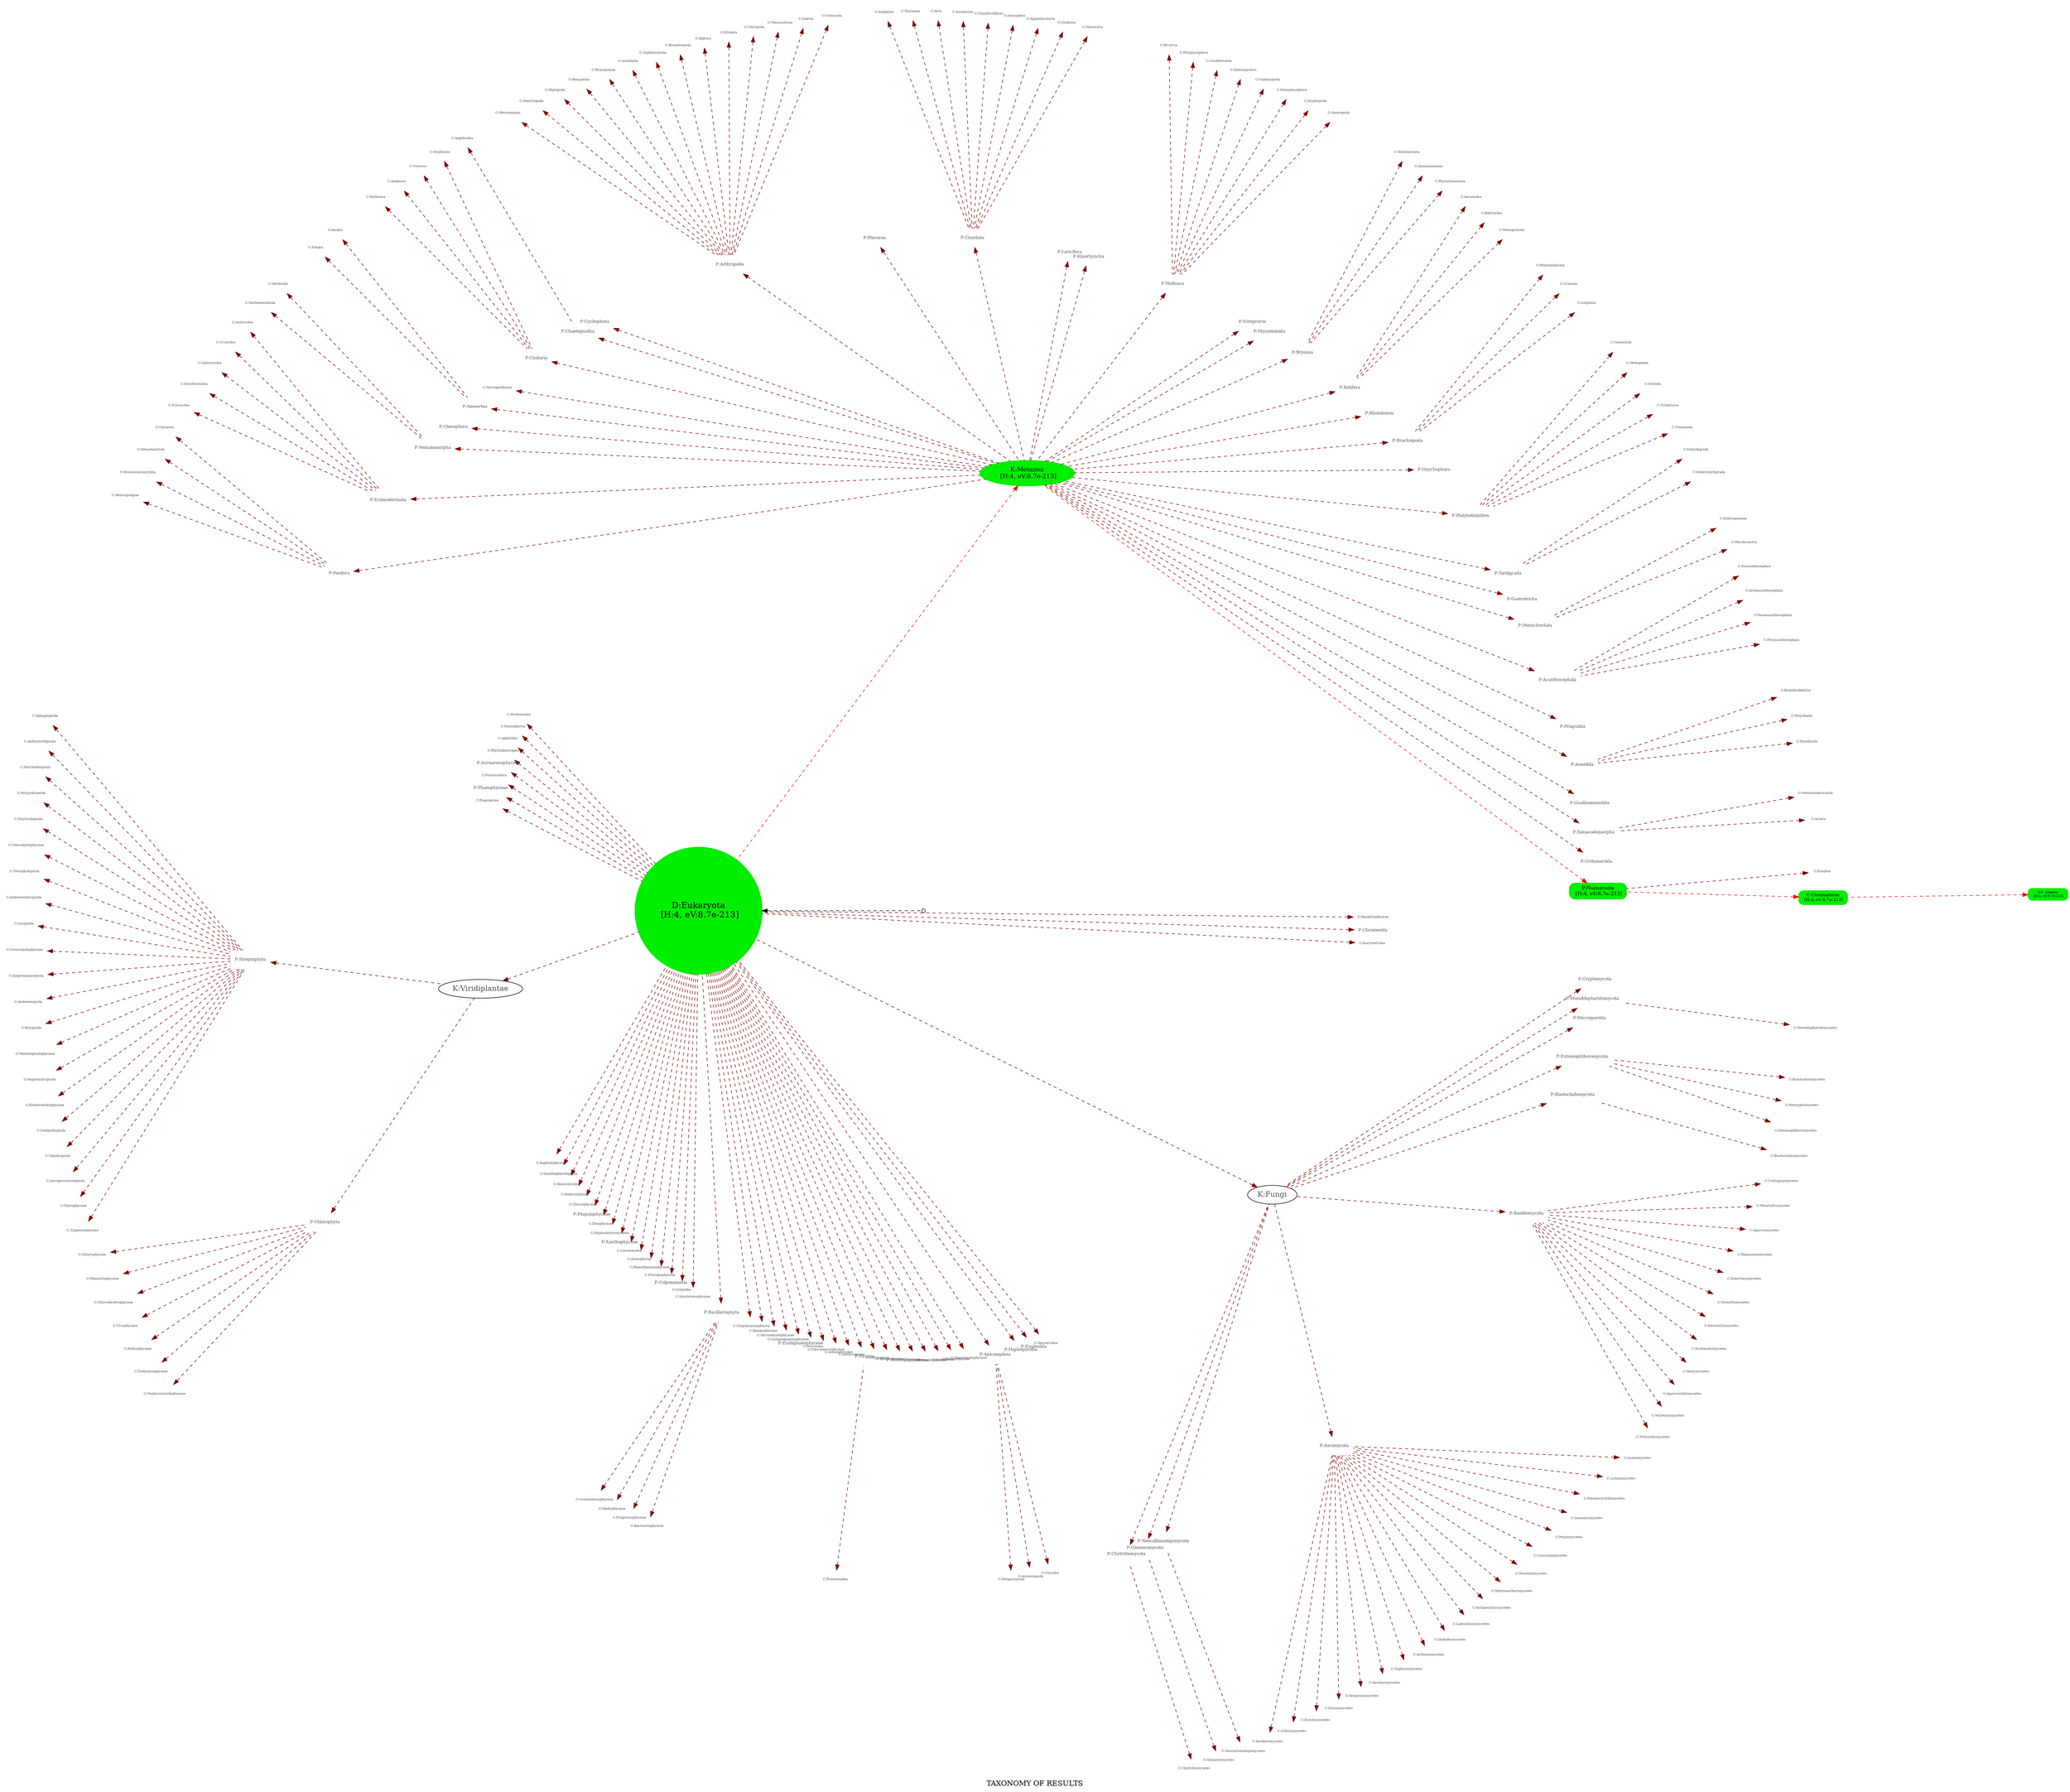 digraph TaxG
    {
    root="N/D";
    layout=twopi;
    edge [style=dashed dir=back];
    node [shape=plaintext];
    ranksep=6;
    label = "TAXONOMY OF RESULTS";
    center = 1;
# --- NODES FOLLOW --- 
    "N/D"[shape=circle,label="",width=0.1,height=0.1]
    "D:Eukaryota"[shape=box width=0.01 height=0.01 style="rounded,filled,bold" color="#00ee00"  fillcolor="#00ee00" tooltip="HITS: 4 , best eV:8.7e-213, avg eV:1.7e-02, worst eV:6.7e-02" shape=circle fontsize=16  label="D:Eukaryota\n [H:4, eV:8.7e-213]"]
    "P:Nematoda"[shape=box width=0.01 height=0.01 style="rounded,filled,bold" color="#00ee00"  fillcolor="#00ee00" tooltip="HITS: 4 , best eV:8.7e-213, avg eV:1.7e-02, worst eV:6.7e-02" fontsize=10  label="P:Nematoda\n [H:4, eV:8.7e-213]"]
    "K:Metazoa"[shape=box width=0.01 height=0.01 style="rounded,filled,bold" color="#00ee00"  fillcolor="#00ee00" tooltip="HITS: 4 , best eV:8.7e-213, avg eV:1.7e-02, worst eV:6.7e-02" shape=ellipse fontsize=12  label="K:Metazoa\n [H:4, eV:8.7e-213]"]
    "S:C. elegans"[shape=box width=0.01 height=0.01 style="rounded,filled,bold" color="#00ee00"  fillcolor="#00ee00" tooltip="HITS: 4 , best eV:8.7e-213, avg eV:1.7e-02, worst eV:6.7e-02" fontsize=6  label="S:C. elegans\n [H:4, eV:8.7e-213]"]
    "C:Chromadorea"[shape=box width=0.01 height=0.01 style="rounded,filled,bold" color="#00ee00"  fillcolor="#00ee00" tooltip="HITS: 4 , best eV:8.7e-213, avg eV:1.7e-02, worst eV:6.7e-02" fontsize=8  label="C:Chromadorea\n [H:4, eV:8.7e-213]"]
# ---> TAXONOMY NODES FOLLOW <--- 
    "P:Orthonectida"[ fontcolor="#505050" fontsize=8 ]
    "C:Chlorophyceae"[ fontcolor="#505050" fontsize=6 ]
    "C:Prostomatea"[ fontcolor="#505050" fontsize=6 ]
    "P:Xenacoelomorpha"[ fontcolor="#505050" fontsize=8 ]
    "C:Ostracoda"[ fontcolor="#505050" fontsize=6 ]
    "C:Entomophthoromycetes"[ fontcolor="#505050" fontsize=6 ]
    "C:Nassophorea"[ fontcolor="#505050" fontsize=6 ]
    "P:Gnathostomulida"[ fontcolor="#505050" fontsize=8 ]
    "C:Tritirachiomycetes"[ fontcolor="#505050" fontsize=6 ]
    "P:Chytridiomycota"[ fontcolor="#505050" fontsize=8 ]
    "C:Aphelidea"[ fontcolor="#505050" fontsize=6 ]
    "C:Sphagnopsida"[ fontcolor="#505050" fontsize=6 ]
    "C:Phylactolaemata"[ fontcolor="#505050" fontsize=6 ]
    "C:Anopla"[ fontcolor="#505050" fontsize=6 ]
    "C:Lingulata"[ fontcolor="#505050" fontsize=6 ]
    "C:Phyllopharyngea"[ fontcolor="#505050" fontsize=6 ]
    "C:Gordioida"[ fontcolor="#505050" fontsize=6 ]
    "P:Aurearenophyceae"[ fontcolor="#505050" fontsize=8 ]
    "P:Annelida"[ fontcolor="#505050" fontsize=8 ]
    "P:Priapulida"[ fontcolor="#505050" fontsize=8 ]
    "C:Foraminifera"[ fontcolor="#505050" fontsize=6 ]
    "P:Acanthocephala"[ fontcolor="#505050" fontsize=8 ]
    "P:Phaeophyceae"[ fontcolor="#505050" fontsize=8 ]
    "C:Gastropoda"[ fontcolor="#505050" fontsize=6 ]
    "P:Hemichordata"[ fontcolor="#505050" fontsize=8 ]
    "C:Mamiellophyceae"[ fontcolor="#505050" fontsize=6 ]
    "C:Pterobranchia"[ fontcolor="#505050" fontsize=6 ]
    "C:Calcarea"[ fontcolor="#505050" fontsize=6 ]
    "C:Hexactinellida"[ fontcolor="#505050" fontsize=6 ]
    "C:Insecta"[ fontcolor="#505050" fontsize=6 ]
    "C:Anthocerotopsida"[ fontcolor="#505050" fontsize=6 ]
    "C:Scaphopoda"[ fontcolor="#505050" fontsize=6 ]
    "C:Plagiopylea"[ fontcolor="#505050" fontsize=6 ]
    "C:Mammalia"[ fontcolor="#505050" fontsize=6 ]
    "C:Coscinodiscophyceae"[ fontcolor="#505050" fontsize=6 ]
    "C:Sordariomycetes"[ fontcolor="#505050" fontsize=6 ]
    "C:Chlorodendrophyceae"[ fontcolor="#505050" fontsize=6 ]
    "C:Homoscleromorpha"[ fontcolor="#505050" fontsize=6 ]
    "C:Wallemiomycetes"[ fontcolor="#505050" fontsize=6 ]
    "C:Orbiliomycetes"[ fontcolor="#505050" fontsize=6 ]
    "C:Malacostraca"[ fontcolor="#505050" fontsize=6 ]
    "C:Asteroidea"[ fontcolor="#505050" fontsize=6 ]
    "C:Crinoidea"[ fontcolor="#505050" fontsize=6 ]
    "P:Gastrotricha"[ fontcolor="#505050" fontsize=8 ]
    "K:Viridiplantae"[ fontcolor="#505050" shape=ellipse fontsize=14 ]
    "C:Ulvophyceae"[ fontcolor="#505050" fontsize=6 ]
    "P:Tardigrada"[ fontcolor="#505050" fontsize=8 ]
    "C:Marchantiopsida"[ fontcolor="#505050" fontsize=6 ]
    "C:Neocallimastigomycetes"[ fontcolor="#505050" fontsize=6 ]
    "P:Platyhelminthes"[ fontcolor="#505050" fontsize=8 ]
    "C:Polypodiopsida"[ fontcolor="#505050" fontsize=6 ]
    "C:Neozygitomycetes"[ fontcolor="#505050" fontsize=6 ]
    "C:Eurotiomycetes"[ fontcolor="#505050" fontsize=6 ]
    "C:Xylonomycetes"[ fontcolor="#505050" fontsize=6 ]
    "C:Chilopoda"[ fontcolor="#505050" fontsize=6 ]
    "C:Ellipura"[ fontcolor="#505050" fontsize=6 ]
    "P:Onychophora"[ fontcolor="#505050" fontsize=8 ]
    "C:Polytrichopsida"[ fontcolor="#505050" fontsize=6 ]
    "C:Gregarinasina"[ fontcolor="#505050" fontsize=6 ]
    "C:Raphidophyceae"[ fontcolor="#505050" fontsize=6 ]
    "C:Mediophyceae"[ fontcolor="#505050" fontsize=6 ]
    "C:Geoglossomycetes"[ fontcolor="#505050" fontsize=6 ]
    "C:Katablepharidophyta"[ fontcolor="#505050" fontsize=6 ]
    "C:Heterotrichea"[ fontcolor="#505050" fontsize=6 ]
    "C:Agaricostilbomycetes"[ fontcolor="#505050" fontsize=6 ]
    "C:Gymnolaemata"[ fontcolor="#505050" fontsize=6 ]
    "C:Craniata"[ fontcolor="#505050" fontsize=6 ]
    "P:Brachiopoda"[ fontcolor="#505050" fontsize=8 ]
    "C:Monoblepharidomycetes"[ fontcolor="#505050" fontsize=6 ]
    "P:Glomeromycota"[ fontcolor="#505050" fontsize=8 ]
    "C:Basidiobolomycetes"[ fontcolor="#505050" fontsize=6 ]
    "C:Ophiuroidea"[ fontcolor="#505050" fontsize=6 ]
    "P:Neocallimastigomycota"[ fontcolor="#505050" fontsize=8 ]
    "C:Heterolobosea"[ fontcolor="#505050" fontsize=6 ]
    "C:Saccharomycetes"[ fontcolor="#505050" fontsize=6 ]
    "P:Rhombozoa"[ fontcolor="#505050" fontsize=8 ]
    "C:Taphrinomycetes"[ fontcolor="#505050" fontsize=6 ]
    "C:Chrysophyceae"[ fontcolor="#505050" fontsize=6 ]
    "C:Chytridiomycetes"[ fontcolor="#505050" fontsize=6 ]
    "P:Rotifera"[ fontcolor="#505050" fontsize=8 ]
    "P:Bryozoa"[ fontcolor="#505050" fontsize=8 ]
    "C:Arthoniomycetes"[ fontcolor="#505050" fontsize=6 ]
    "C:Diplura"[ fontcolor="#505050" fontsize=6 ]
    "C:Dothideomycetes"[ fontcolor="#505050" fontsize=6 ]
    "C:Laboulbeniomycetes"[ fontcolor="#505050" fontsize=6 ]
    "P:Pinguiophyceae"[ fontcolor="#505050" fontsize=8 ]
    "C:Polyacanthocephala"[ fontcolor="#505050" fontsize=6 ]
    "C:Dinophyceae"[ fontcolor="#505050" fontsize=6 ]
    "C:Hyphochytriomycetes"[ fontcolor="#505050" fontsize=6 ]
    "C:Holothuroidea"[ fontcolor="#505050" fontsize=6 ]
    "C:Aconoidasida"[ fontcolor="#505050" fontsize=6 ]
    "P:Myzostomida"[ fontcolor="#505050" fontsize=8 ]
    "P:Xanthophyceae"[ fontcolor="#505050" fontsize=8 ]
    "C:Litostomatea"[ fontcolor="#505050" fontsize=6 ]
    "C:Acoela"[ fontcolor="#505050" fontsize=6 ]
    "C:Dacrymycetes"[ fontcolor="#505050" fontsize=6 ]
    "P:Ascomycota"[ fontcolor="#505050" fontsize=8 ]
    "P:Entoprocta"[ fontcolor="#505050" fontsize=8 ]
    "C:Pedinophyceae"[ fontcolor="#505050" fontsize=6 ]
    "C:Armophorea"[ fontcolor="#505050" fontsize=6 ]
    "C:Palaeacanthocephala"[ fontcolor="#505050" fontsize=6 ]
    "C:Phaeothamniophyceae"[ fontcolor="#505050" fontsize=6 ]
    "C:Scyphozoa"[ fontcolor="#505050" fontsize=6 ]
    "P:Mollusca"[ fontcolor="#505050" fontsize=8 ]
    "C:Monoplacophora"[ fontcolor="#505050" fontsize=6 ]
    "C:Exobasidiomycetes"[ fontcolor="#505050" fontsize=6 ]
    "C:Florideophyceae"[ fontcolor="#505050" fontsize=6 ]
    "C:Branchiopoda"[ fontcolor="#505050" fontsize=6 ]
    "C:Rhynchonellata"[ fontcolor="#505050" fontsize=6 ]
    "P:Basidiomycota"[ fontcolor="#505050" fontsize=8 ]
    "C:Atractiellomycetes"[ fontcolor="#505050" fontsize=6 ]
    "C:Trematoda"[ fontcolor="#505050" fontsize=6 ]
    "P:Blastocladiomycota"[ fontcolor="#505050" fontsize=8 ]
    "P:Colponemidia"[ fontcolor="#505050" fontsize=8 ]
    "C:Archaeorhizomycetes"[ fontcolor="#505050" fontsize=6 ]
    "C:Cephalocarida"[ fontcolor="#505050" fontsize=6 ]
    "P:Kinorhyncha"[ fontcolor="#505050" fontsize=8 ]
    "P:Streptophyta"[ fontcolor="#505050" fontsize=8 ]
    "C:Colpodea"[ fontcolor="#505050" fontsize=6 ]
    "C:Cladistia"[ fontcolor="#505050" fontsize=6 ]
    "C:Synchromophyceae"[ fontcolor="#505050" fontsize=6 ]
    "P:Bacillariophyta"[ fontcolor="#505050" fontsize=8 ]
    "C:Chlorokybophyceae"[ fontcolor="#505050" fontsize=6 ]
    "C:Oligohymenophorea"[ fontcolor="#505050" fontsize=6 ]
    "C:Tetraphidopsida"[ fontcolor="#505050" fontsize=6 ]
    "P:Loricifera"[ fontcolor="#505050" fontsize=8 ]
    "C:Cubozoa"[ fontcolor="#505050" fontsize=6 ]
    "C:Glomeromycetes"[ fontcolor="#505050" fontsize=6 ]
    "C:Enoplea"[ fontcolor="#505050" fontsize=6 ]
    "C:Cephalopoda"[ fontcolor="#505050" fontsize=6 ]
    "C:Bangiophyceae"[ fontcolor="#505050" fontsize=6 ]
    "P:Chordata"[ fontcolor="#505050" fontsize=8 ]
    "C:Stylonematophyceae"[ fontcolor="#505050" fontsize=6 ]
    "C:Tremellomycetes"[ fontcolor="#505050" fontsize=6 ]
    "C:Coccidia"[ fontcolor="#505050" fontsize=6 ]
    "P:Placozoa"[ fontcolor="#505050" fontsize=8 ]
    "C:Andreaeobryopsida"[ fontcolor="#505050" fontsize=6 ]
    "P:Entomophthoromycota"[ fontcolor="#505050" fontsize=8 ]
    "C:Schizosaccharomycetes"[ fontcolor="#505050" fontsize=6 ]
    "C:Compsopogonophyceae"[ fontcolor="#505050" fontsize=6 ]
    "P:Eustigmatophyceae"[ fontcolor="#505050" fontsize=8 ]
    "C:Trebouxiophyceae"[ fontcolor="#505050" fontsize=6 ]
    "C:Liliopsida"[ fontcolor="#505050" fontsize=6 ]
    "C:Coleochaetophyceae"[ fontcolor="#505050" fontsize=6 ]
    "P:Microsporidia"[ fontcolor="#505050" fontsize=8 ]
    "C:Placididea"[ fontcolor="#505050" fontsize=6 ]
    "C:Heterotardigrada"[ fontcolor="#505050" fontsize=6 ]
    "C:Jungermanniopsida"[ fontcolor="#505050" fontsize=6 ]
    "C:Turbellaria"[ fontcolor="#505050" fontsize=6 ]
    "C:Chrysomerophyceae"[ fontcolor="#505050" fontsize=6 ]
    "C:Andreaeopsida"[ fontcolor="#505050" fontsize=6 ]
    "C:Eutardigrada"[ fontcolor="#505050" fontsize=6 ]
    "C:Entorrhizomycetes"[ fontcolor="#505050" fontsize=6 ]
    "C:Arachnida"[ fontcolor="#505050" fontsize=6 ]
    "C:Fragilariophyceae"[ fontcolor="#505050" fontsize=6 ]
    "C:Bryopsida"[ fontcolor="#505050" fontsize=6 ]
    "C:Malasseziomycetes"[ fontcolor="#505050" fontsize=6 ]
    "C:Actinophryidae"[ fontcolor="#505050" fontsize=6 ]
    "C:Ichthyosporea"[ fontcolor="#505050" fontsize=6 ]
    "C:Appendicularia"[ fontcolor="#505050" fontsize=6 ]
    "C:Neolectomycetes"[ fontcolor="#505050" fontsize=6 ]
    "P:Chlorophyta"[ fontcolor="#505050" fontsize=8 ]
    "P:Arthropoda"[ fontcolor="#505050" fontsize=8 ]
    "C:Coniocybomycetes"[ fontcolor="#505050" fontsize=6 ]
    "P:Picozoa"[ fontcolor="#505050" fontsize=8 ]
    "C:Picomonadea"[ fontcolor="#505050" fontsize=6 ]
    "C:Bacillariophyceae"[ fontcolor="#505050" fontsize=6 ]
    "C:Actinopteri"[ fontcolor="#505050" fontsize=6 ]
    "C:Monogononta"[ fontcolor="#505050" fontsize=6 ]
    "C:Solenogastres"[ fontcolor="#505050" fontsize=6 ]
    "P:Cycliophora"[ fontcolor="#505050" fontsize=8 ]
    "C:Cestoda"[ fontcolor="#505050" fontsize=6 ]
    "C:Anthozoa"[ fontcolor="#505050" fontsize=6 ]
    "C:Chondrichthyes"[ fontcolor="#505050" fontsize=6 ]
    "C:Mesostigmatophyceae"[ fontcolor="#505050" fontsize=6 ]
    "P:Monoblepharidomycota"[ fontcolor="#505050" fontsize=8 ]
    "P:Chaetognatha"[ fontcolor="#505050" fontsize=8 ]
    "C:Cryptophyta"[ fontcolor="#505050" fontsize=6 ]
    "C:Pycnogonida"[ fontcolor="#505050" fontsize=6 ]
    "C:Agaricomycetes"[ fontcolor="#505050" fontsize=6 ]
    "C:Haplomitriopsida"[ fontcolor="#505050" fontsize=6 ]
    "C:Klebsormidiophyceae"[ fontcolor="#505050" fontsize=6 ]
    "C:Monogenea"[ fontcolor="#505050" fontsize=6 ]
    "C:Blastocladiomycetes"[ fontcolor="#505050" fontsize=6 ]
    "C:Bdelloidea"[ fontcolor="#505050" fontsize=6 ]
    "C:Oedipodiopsida"[ fontcolor="#505050" fontsize=6 ]
    "C:Seisonidea"[ fontcolor="#505050" fontsize=6 ]
    "C:Sagittoidea"[ fontcolor="#505050" fontsize=6 ]
    "C:Takakiopsida"[ fontcolor="#505050" fontsize=6 ]
    "C:Pezizomycetes"[ fontcolor="#505050" fontsize=6 ]
    "C:Enopla"[ fontcolor="#505050" fontsize=6 ]
    "C:Hirudinida"[ fontcolor="#505050" fontsize=6 ]
    "P:Cnidaria"[ fontcolor="#505050" fontsize=8 ]
    "C:Lecanoromycetes"[ fontcolor="#505050" fontsize=6 ]
    "C:Micrognathozoa"[ fontcolor="#505050" fontsize=6 ]
    "C:Ascidiacea"[ fontcolor="#505050" fontsize=6 ]
    "C:Remipedia"[ fontcolor="#505050" fontsize=6 ]
    "C:Diplopoda"[ fontcolor="#505050" fontsize=6 ]
    "P:Nemertea"[ fontcolor="#505050" fontsize=8 ]
    "C:Synurophyceae"[ fontcolor="#505050" fontsize=6 ]
    "C:Hydrozoa"[ fontcolor="#505050" fontsize=6 ]
    "C:Archiacanthocephala"[ fontcolor="#505050" fontsize=6 ]
    "P:Ctenophora"[ fontcolor="#505050" fontsize=8 ]
    "P:Nematomorpha"[ fontcolor="#505050" fontsize=8 ]
    "P:Bolidophyceae"[ fontcolor="#505050" fontsize=8 ]
    "C:Pneumocystidomycetes"[ fontcolor="#505050" fontsize=6 ]
    "C:Maxillopoda"[ fontcolor="#505050" fontsize=6 ]
    "C:Leiosporocerotopsida"[ fontcolor="#505050" fontsize=6 ]
    "C:Aves"[ fontcolor="#505050" fontsize=6 ]
    "C:Nemertodermatida"[ fontcolor="#505050" fontsize=6 ]
    "C:Polycystinea"[ fontcolor="#505050" fontsize=6 ]
    "C:Charophyceae"[ fontcolor="#505050" fontsize=6 ]
    "C:Echinoidea"[ fontcolor="#505050" fontsize=6 ]
    "C:Caudofoveata"[ fontcolor="#505050" fontsize=6 ]
    "C:Enteropneusta"[ fontcolor="#505050" fontsize=6 ]
    "C:Dictyochophyceae"[ fontcolor="#505050" fontsize=6 ]
    "C:Acantharea"[ fontcolor="#505050" fontsize=6 ]
    "C:Pelagophyceae"[ fontcolor="#505050" fontsize=6 ]
    "P:Echinodermata"[ fontcolor="#505050" fontsize=8 ]
    "P:Porifera"[ fontcolor="#505050" fontsize=8 ]
    "P:Cryptomycota"[ fontcolor="#505050" fontsize=8 ]
    "C:Zygnemophyceae"[ fontcolor="#505050" fontsize=6 ]
    "C:Glaucocystophyceae"[ fontcolor="#505050" fontsize=6 ]
    "C:Eoacanthocephala"[ fontcolor="#505050" fontsize=6 ]
    "C:Catenulida"[ fontcolor="#505050" fontsize=6 ]
    "P:Apicomplexa"[ fontcolor="#505050" fontsize=8 ]
    "C:Nephroselmidophyceae"[ fontcolor="#505050" fontsize=6 ]
    "C:Nectonematoida"[ fontcolor="#505050" fontsize=6 ]
    "P:Haplosporidia"[ fontcolor="#505050" fontsize=8 ]
    "P:Euglenida"[ fontcolor="#505050" fontsize=8 ]
    "C:Spirotrichea"[ fontcolor="#505050" fontsize=6 ]
    "K:Fungi"[ fontcolor="#505050" shape=ellipse fontsize=14 ]
    "C:Polyplacophora"[ fontcolor="#505050" fontsize=6 ]
    "C:Thaliacea"[ fontcolor="#505050" fontsize=6 ]
    "C:Lichinomycetes"[ fontcolor="#505050" fontsize=6 ]
    "C:Karyorelictea"[ fontcolor="#505050" fontsize=6 ]
    "P:Chromerida"[ fontcolor="#505050" fontsize=8 ]
    "C:Demospongiae"[ fontcolor="#505050" fontsize=6 ]
    "C:Stenolaemata"[ fontcolor="#505050" fontsize=6 ]
    "C:Rhodellophyceae"[ fontcolor="#505050" fontsize=6 ]
    "C:Leotiomycetes"[ fontcolor="#505050" fontsize=6 ]
    "C:Polychaeta"[ fontcolor="#505050" fontsize=6 ]
    "C:Moniliellomycetes"[ fontcolor="#505050" fontsize=6 ]
    "C:Merostomata"[ fontcolor="#505050" fontsize=6 ]
    "C:Branchiobdellae"[ fontcolor="#505050" fontsize=6 ]
    "C:Amphibia"[ fontcolor="#505050" fontsize=6 ]
    "C:Ustilaginomycetes"[ fontcolor="#505050" fontsize=6 ]
    "C:Bivalvia"[ fontcolor="#505050" fontsize=6 ]
# --- EDGES FOLLOW --- 
    "D:Eukaryota" -> "N/D"[];
    "P:Nematoda" -> "K:Metazoa"[color = "#ff0000" ];
    "K:Metazoa" -> "D:Eukaryota"[color = "#ff0000" ];
    "S:C. elegans" -> "C:Chromadorea"[color = "#ff0000" ];
    "C:Chromadorea" -> "P:Nematoda"[color = "#ff0000" ];
# ---> TAXONOMY EDGES FOLLOW <--- 
    "P:Orthonectida" -> "K:Metazoa" [ color = "#800000" ]
    "C:Chlorophyceae" -> "P:Chlorophyta" [ color = "#800000" ]
    "C:Prostomatea" -> "D:Eukaryota" [ color = "#800000" ]
    "P:Xenacoelomorpha" -> "K:Metazoa" [ color = "#800000" ]
    "C:Ostracoda" -> "P:Arthropoda" [ color = "#800000" ]
    "C:Entomophthoromycetes" -> "P:Entomophthoromycota" [ color = "#800000" ]
    "C:Nassophorea" -> "D:Eukaryota" [ color = "#800000" ]
    "P:Gnathostomulida" -> "K:Metazoa" [ color = "#800000" ]
    "C:Tritirachiomycetes" -> "P:Basidiomycota" [ color = "#800000" ]
    "P:Chytridiomycota" -> "K:Fungi" [ color = "#800000" ]
    "C:Aphelidea" -> "D:Eukaryota" [ color = "#800000" ]
    "C:Sphagnopsida" -> "P:Streptophyta" [ color = "#800000" ]
    "C:Phylactolaemata" -> "P:Bryozoa" [ color = "#800000" ]
    "C:Anopla" -> "P:Nemertea" [ color = "#800000" ]
    "C:Lingulata" -> "P:Brachiopoda" [ color = "#800000" ]
    "C:Phyllopharyngea" -> "D:Eukaryota" [ color = "#800000" ]
    "C:Gordioida" -> "P:Nematomorpha" [ color = "#800000" ]
    "P:Aurearenophyceae" -> "D:Eukaryota" [ color = "#800000" ]
    "P:Annelida" -> "K:Metazoa" [ color = "#800000" ]
    "P:Priapulida" -> "K:Metazoa" [ color = "#800000" ]
    "C:Foraminifera" -> "D:Eukaryota" [ color = "#800000" ]
    "P:Acanthocephala" -> "K:Metazoa" [ color = "#800000" ]
    "P:Phaeophyceae" -> "D:Eukaryota" [ color = "#800000" ]
    "C:Gastropoda" -> "P:Mollusca" [ color = "#800000" ]
    "P:Hemichordata" -> "K:Metazoa" [ color = "#800000" ]
    "C:Mamiellophyceae" -> "P:Chlorophyta" [ color = "#800000" ]
    "C:Pterobranchia" -> "P:Hemichordata" [ color = "#800000" ]
    "C:Calcarea" -> "P:Porifera" [ color = "#800000" ]
    "C:Hexactinellida" -> "P:Porifera" [ color = "#800000" ]
    "C:Insecta" -> "P:Arthropoda" [ color = "#800000" ]
    "C:Anthocerotopsida" -> "P:Streptophyta" [ color = "#800000" ]
    "C:Scaphopoda" -> "P:Mollusca" [ color = "#800000" ]
    "C:Plagiopylea" -> "D:Eukaryota" [ color = "#800000" ]
    "C:Mammalia" -> "P:Chordata" [ color = "#800000" ]
    "C:Coscinodiscophyceae" -> "P:Bacillariophyta" [ color = "#800000" ]
    "C:Sordariomycetes" -> "P:Ascomycota" [ color = "#800000" ]
    "C:Chlorodendrophyceae" -> "P:Chlorophyta" [ color = "#800000" ]
    "C:Homoscleromorpha" -> "P:Porifera" [ color = "#800000" ]
    "C:Wallemiomycetes" -> "P:Basidiomycota" [ color = "#800000" ]
    "C:Orbiliomycetes" -> "P:Ascomycota" [ color = "#800000" ]
    "C:Malacostraca" -> "P:Arthropoda" [ color = "#800000" ]
    "C:Asteroidea" -> "P:Echinodermata" [ color = "#800000" ]
    "C:Crinoidea" -> "P:Echinodermata" [ color = "#800000" ]
    "P:Gastrotricha" -> "K:Metazoa" [ color = "#800000" ]
    "K:Viridiplantae" -> "D:Eukaryota" [ color = "#800000" ]
    "C:Ulvophyceae" -> "P:Chlorophyta" [ color = "#800000" ]
    "P:Tardigrada" -> "K:Metazoa" [ color = "#800000" ]
    "C:Marchantiopsida" -> "P:Streptophyta" [ color = "#800000" ]
    "C:Neocallimastigomycetes" -> "P:Neocallimastigomycota" [ color = "#800000" ]
    "P:Platyhelminthes" -> "K:Metazoa" [ color = "#800000" ]
    "C:Polypodiopsida" -> "P:Streptophyta" [ color = "#800000" ]
    "C:Neozygitomycetes" -> "P:Entomophthoromycota" [ color = "#800000" ]
    "C:Eurotiomycetes" -> "P:Ascomycota" [ color = "#800000" ]
    "C:Xylonomycetes" -> "P:Ascomycota" [ color = "#800000" ]
    "C:Chilopoda" -> "P:Arthropoda" [ color = "#800000" ]
    "C:Ellipura" -> "P:Arthropoda" [ color = "#800000" ]
    "P:Onychophora" -> "K:Metazoa" [ color = "#800000" ]
    "C:Polytrichopsida" -> "P:Streptophyta" [ color = "#800000" ]
    "C:Gregarinasina" -> "P:Apicomplexa" [ color = "#800000" ]
    "C:Raphidophyceae" -> "D:Eukaryota" [ color = "#800000" ]
    "C:Mediophyceae" -> "P:Bacillariophyta" [ color = "#800000" ]
    "C:Geoglossomycetes" -> "P:Ascomycota" [ color = "#800000" ]
    "C:Katablepharidophyta" -> "D:Eukaryota" [ color = "#800000" ]
    "C:Heterotrichea" -> "D:Eukaryota" [ color = "#800000" ]
    "C:Agaricostilbomycetes" -> "P:Basidiomycota" [ color = "#800000" ]
    "C:Gymnolaemata" -> "P:Bryozoa" [ color = "#800000" ]
    "C:Craniata" -> "P:Brachiopoda" [ color = "#800000" ]
    "P:Brachiopoda" -> "K:Metazoa" [ color = "#800000" ]
    "C:Monoblepharidomycetes" -> "P:Monoblepharidomycota" [ color = "#800000" ]
    "P:Glomeromycota" -> "K:Fungi" [ color = "#800000" ]
    "C:Basidiobolomycetes" -> "P:Entomophthoromycota" [ color = "#800000" ]
    "C:Ophiuroidea" -> "P:Echinodermata" [ color = "#800000" ]
    "P:Neocallimastigomycota" -> "K:Fungi" [ color = "#800000" ]
    "C:Heterolobosea" -> "D:Eukaryota" [ color = "#800000" ]
    "C:Saccharomycetes" -> "P:Ascomycota" [ color = "#800000" ]
    "P:Rhombozoa" -> "K:Metazoa" [ color = "#800000" ]
    "C:Taphrinomycetes" -> "P:Ascomycota" [ color = "#800000" ]
    "C:Chrysophyceae" -> "D:Eukaryota" [ color = "#800000" ]
    "C:Chytridiomycetes" -> "P:Chytridiomycota" [ color = "#800000" ]
    "P:Rotifera" -> "K:Metazoa" [ color = "#800000" ]
    "P:Bryozoa" -> "K:Metazoa" [ color = "#800000" ]
    "C:Arthoniomycetes" -> "P:Ascomycota" [ color = "#800000" ]
    "C:Diplura" -> "P:Arthropoda" [ color = "#800000" ]
    "C:Dothideomycetes" -> "P:Ascomycota" [ color = "#800000" ]
    "C:Laboulbeniomycetes" -> "P:Ascomycota" [ color = "#800000" ]
    "P:Pinguiophyceae" -> "D:Eukaryota" [ color = "#800000" ]
    "C:Polyacanthocephala" -> "P:Acanthocephala" [ color = "#800000" ]
    "C:Dinophyceae" -> "D:Eukaryota" [ color = "#800000" ]
    "C:Hyphochytriomycetes" -> "D:Eukaryota" [ color = "#800000" ]
    "C:Holothuroidea" -> "P:Echinodermata" [ color = "#800000" ]
    "C:Aconoidasida" -> "P:Apicomplexa" [ color = "#800000" ]
    "P:Myzostomida" -> "K:Metazoa" [ color = "#800000" ]
    "P:Xanthophyceae" -> "D:Eukaryota" [ color = "#800000" ]
    "C:Litostomatea" -> "D:Eukaryota" [ color = "#800000" ]
    "C:Acoela" -> "P:Xenacoelomorpha" [ color = "#800000" ]
    "C:Dacrymycetes" -> "P:Basidiomycota" [ color = "#800000" ]
    "P:Ascomycota" -> "K:Fungi" [ color = "#800000" ]
    "P:Entoprocta" -> "K:Metazoa" [ color = "#800000" ]
    "C:Pedinophyceae" -> "P:Chlorophyta" [ color = "#800000" ]
    "C:Armophorea" -> "D:Eukaryota" [ color = "#800000" ]
    "C:Palaeacanthocephala" -> "P:Acanthocephala" [ color = "#800000" ]
    "C:Phaeothamniophyceae" -> "D:Eukaryota" [ color = "#800000" ]
    "C:Scyphozoa" -> "P:Cnidaria" [ color = "#800000" ]
    "P:Mollusca" -> "K:Metazoa" [ color = "#800000" ]
    "C:Monoplacophora" -> "P:Mollusca" [ color = "#800000" ]
    "C:Exobasidiomycetes" -> "P:Basidiomycota" [ color = "#800000" ]
    "C:Florideophyceae" -> "D:Eukaryota" [ color = "#800000" ]
    "C:Branchiopoda" -> "P:Arthropoda" [ color = "#800000" ]
    "C:Rhynchonellata" -> "P:Brachiopoda" [ color = "#800000" ]
    "P:Basidiomycota" -> "K:Fungi" [ color = "#800000" ]
    "C:Atractiellomycetes" -> "P:Basidiomycota" [ color = "#800000" ]
    "C:Trematoda" -> "P:Platyhelminthes" [ color = "#800000" ]
    "P:Blastocladiomycota" -> "K:Fungi" [ color = "#800000" ]
    "P:Colponemidia" -> "D:Eukaryota" [ color = "#800000" ]
    "C:Archaeorhizomycetes" -> "P:Ascomycota" [ color = "#800000" ]
    "C:Cephalocarida" -> "P:Arthropoda" [ color = "#800000" ]
    "P:Kinorhyncha" -> "K:Metazoa" [ color = "#800000" ]
    "P:Streptophyta" -> "K:Viridiplantae" [ color = "#800000" ]
    "C:Colpodea" -> "D:Eukaryota" [ color = "#800000" ]
    "C:Cladistia" -> "P:Chordata" [ color = "#800000" ]
    "C:Synchromophyceae" -> "D:Eukaryota" [ color = "#800000" ]
    "P:Bacillariophyta" -> "D:Eukaryota" [ color = "#800000" ]
    "C:Chlorokybophyceae" -> "P:Streptophyta" [ color = "#800000" ]
    "C:Oligohymenophorea" -> "D:Eukaryota" [ color = "#800000" ]
    "C:Tetraphidopsida" -> "P:Streptophyta" [ color = "#800000" ]
    "P:Loricifera" -> "K:Metazoa" [ color = "#800000" ]
    "C:Cubozoa" -> "P:Cnidaria" [ color = "#800000" ]
    "C:Glomeromycetes" -> "P:Glomeromycota" [ color = "#800000" ]
    "C:Enoplea" -> "P:Nematoda" [ color = "#800000" ]
    "C:Cephalopoda" -> "P:Mollusca" [ color = "#800000" ]
    "C:Bangiophyceae" -> "D:Eukaryota" [ color = "#800000" ]
    "P:Chordata" -> "K:Metazoa" [ color = "#800000" ]
    "C:Stylonematophyceae" -> "D:Eukaryota" [ color = "#800000" ]
    "C:Tremellomycetes" -> "P:Basidiomycota" [ color = "#800000" ]
    "C:Coccidia" -> "P:Apicomplexa" [ color = "#800000" ]
    "P:Placozoa" -> "K:Metazoa" [ color = "#800000" ]
    "C:Andreaeobryopsida" -> "P:Streptophyta" [ color = "#800000" ]
    "P:Entomophthoromycota" -> "K:Fungi" [ color = "#800000" ]
    "C:Schizosaccharomycetes" -> "P:Ascomycota" [ color = "#800000" ]
    "C:Compsopogonophyceae" -> "D:Eukaryota" [ color = "#800000" ]
    "P:Eustigmatophyceae" -> "D:Eukaryota" [ color = "#800000" ]
    "C:Trebouxiophyceae" -> "P:Chlorophyta" [ color = "#800000" ]
    "C:Liliopsida" -> "P:Streptophyta" [ color = "#800000" ]
    "C:Coleochaetophyceae" -> "P:Streptophyta" [ color = "#800000" ]
    "P:Microsporidia" -> "K:Fungi" [ color = "#800000" ]
    "C:Placididea" -> "D:Eukaryota" [ color = "#800000" ]
    "C:Heterotardigrada" -> "P:Tardigrada" [ color = "#800000" ]
    "C:Jungermanniopsida" -> "P:Streptophyta" [ color = "#800000" ]
    "C:Turbellaria" -> "P:Platyhelminthes" [ color = "#800000" ]
    "C:Chrysomerophyceae" -> "D:Eukaryota" [ color = "#800000" ]
    "C:Andreaeopsida" -> "P:Streptophyta" [ color = "#800000" ]
    "C:Eutardigrada" -> "P:Tardigrada" [ color = "#800000" ]
    "C:Entorrhizomycetes" -> "P:Basidiomycota" [ color = "#800000" ]
    "C:Arachnida" -> "P:Arthropoda" [ color = "#800000" ]
    "C:Fragilariophyceae" -> "P:Bacillariophyta" [ color = "#800000" ]
    "C:Bryopsida" -> "P:Streptophyta" [ color = "#800000" ]
    "C:Malasseziomycetes" -> "P:Basidiomycota" [ color = "#800000" ]
    "C:Actinophryidae" -> "D:Eukaryota" [ color = "#800000" ]
    "C:Ichthyosporea" -> "D:Eukaryota" [ color = "#800000" ]
    "C:Appendicularia" -> "P:Chordata" [ color = "#800000" ]
    "C:Neolectomycetes" -> "P:Ascomycota" [ color = "#800000" ]
    "P:Chlorophyta" -> "K:Viridiplantae" [ color = "#800000" ]
    "P:Arthropoda" -> "K:Metazoa" [ color = "#800000" ]
    "C:Coniocybomycetes" -> "P:Ascomycota" [ color = "#800000" ]
    "P:Picozoa" -> "D:Eukaryota" [ color = "#800000" ]
    "C:Picomonadea" -> "P:Picozoa" [ color = "#800000" ]
    "C:Bacillariophyceae" -> "P:Bacillariophyta" [ color = "#800000" ]
    "C:Actinopteri" -> "P:Chordata" [ color = "#800000" ]
    "C:Monogononta" -> "P:Rotifera" [ color = "#800000" ]
    "C:Solenogastres" -> "P:Mollusca" [ color = "#800000" ]
    "P:Cycliophora" -> "K:Metazoa" [ color = "#800000" ]
    "C:Cestoda" -> "P:Platyhelminthes" [ color = "#800000" ]
    "C:Anthozoa" -> "P:Cnidaria" [ color = "#800000" ]
    "C:Chondrichthyes" -> "P:Chordata" [ color = "#800000" ]
    "C:Mesostigmatophyceae" -> "P:Streptophyta" [ color = "#800000" ]
    "P:Monoblepharidomycota" -> "K:Fungi" [ color = "#800000" ]
    "P:Chaetognatha" -> "K:Metazoa" [ color = "#800000" ]
    "C:Cryptophyta" -> "D:Eukaryota" [ color = "#800000" ]
    "C:Pycnogonida" -> "P:Arthropoda" [ color = "#800000" ]
    "C:Agaricomycetes" -> "P:Basidiomycota" [ color = "#800000" ]
    "C:Haplomitriopsida" -> "P:Streptophyta" [ color = "#800000" ]
    "C:Klebsormidiophyceae" -> "P:Streptophyta" [ color = "#800000" ]
    "C:Monogenea" -> "P:Platyhelminthes" [ color = "#800000" ]
    "C:Blastocladiomycetes" -> "P:Blastocladiomycota" [ color = "#800000" ]
    "C:Bdelloidea" -> "P:Rotifera" [ color = "#800000" ]
    "C:Oedipodiopsida" -> "P:Streptophyta" [ color = "#800000" ]
    "C:Seisonidea" -> "P:Rotifera" [ color = "#800000" ]
    "C:Sagittoidea" -> "P:Chaetognatha" [ color = "#800000" ]
    "C:Takakiopsida" -> "P:Streptophyta" [ color = "#800000" ]
    "C:Pezizomycetes" -> "P:Ascomycota" [ color = "#800000" ]
    "C:Enopla" -> "P:Nemertea" [ color = "#800000" ]
    "C:Hirudinida" -> "P:Annelida" [ color = "#800000" ]
    "P:Cnidaria" -> "K:Metazoa" [ color = "#800000" ]
    "C:Lecanoromycetes" -> "P:Ascomycota" [ color = "#800000" ]
    "C:Micrognathozoa" -> "K:Metazoa" [ color = "#800000" ]
    "C:Ascidiacea" -> "P:Chordata" [ color = "#800000" ]
    "C:Remipedia" -> "P:Arthropoda" [ color = "#800000" ]
    "C:Diplopoda" -> "P:Arthropoda" [ color = "#800000" ]
    "P:Nemertea" -> "K:Metazoa" [ color = "#800000" ]
    "C:Synurophyceae" -> "D:Eukaryota" [ color = "#800000" ]
    "C:Hydrozoa" -> "P:Cnidaria" [ color = "#800000" ]
    "C:Archiacanthocephala" -> "P:Acanthocephala" [ color = "#800000" ]
    "P:Ctenophora" -> "K:Metazoa" [ color = "#800000" ]
    "P:Nematomorpha" -> "K:Metazoa" [ color = "#800000" ]
    "P:Bolidophyceae" -> "D:Eukaryota" [ color = "#800000" ]
    "C:Pneumocystidomycetes" -> "P:Ascomycota" [ color = "#800000" ]
    "C:Maxillopoda" -> "P:Arthropoda" [ color = "#800000" ]
    "C:Leiosporocerotopsida" -> "P:Streptophyta" [ color = "#800000" ]
    "C:Aves" -> "P:Chordata" [ color = "#800000" ]
    "C:Nemertodermatida" -> "P:Xenacoelomorpha" [ color = "#800000" ]
    "C:Polycystinea" -> "D:Eukaryota" [ color = "#800000" ]
    "C:Charophyceae" -> "P:Streptophyta" [ color = "#800000" ]
    "C:Echinoidea" -> "P:Echinodermata" [ color = "#800000" ]
    "C:Caudofoveata" -> "P:Mollusca" [ color = "#800000" ]
    "C:Enteropneusta" -> "P:Hemichordata" [ color = "#800000" ]
    "C:Dictyochophyceae" -> "D:Eukaryota" [ color = "#800000" ]
    "C:Acantharea" -> "D:Eukaryota" [ color = "#800000" ]
    "C:Pelagophyceae" -> "D:Eukaryota" [ color = "#800000" ]
    "P:Echinodermata" -> "K:Metazoa" [ color = "#800000" ]
    "P:Porifera" -> "K:Metazoa" [ color = "#800000" ]
    "P:Cryptomycota" -> "K:Fungi" [ color = "#800000" ]
    "C:Zygnemophyceae" -> "P:Streptophyta" [ color = "#800000" ]
    "C:Glaucocystophyceae" -> "D:Eukaryota" [ color = "#800000" ]
    "C:Eoacanthocephala" -> "P:Acanthocephala" [ color = "#800000" ]
    "C:Catenulida" -> "P:Platyhelminthes" [ color = "#800000" ]
    "P:Apicomplexa" -> "D:Eukaryota" [ color = "#800000" ]
    "C:Nephroselmidophyceae" -> "P:Chlorophyta" [ color = "#800000" ]
    "C:Nectonematoida" -> "P:Nematomorpha" [ color = "#800000" ]
    "P:Haplosporidia" -> "D:Eukaryota" [ color = "#800000" ]
    "P:Euglenida" -> "D:Eukaryota" [ color = "#800000" ]
    "C:Spirotrichea" -> "D:Eukaryota" [ color = "#800000" ]
    "K:Fungi" -> "D:Eukaryota" [ color = "#800000" ]
    "C:Polyplacophora" -> "P:Mollusca" [ color = "#800000" ]
    "C:Thaliacea" -> "P:Chordata" [ color = "#800000" ]
    "C:Lichinomycetes" -> "P:Ascomycota" [ color = "#800000" ]
    "C:Karyorelictea" -> "D:Eukaryota" [ color = "#800000" ]
    "P:Chromerida" -> "D:Eukaryota" [ color = "#800000" ]
    "C:Demospongiae" -> "P:Porifera" [ color = "#800000" ]
    "C:Stenolaemata" -> "P:Bryozoa" [ color = "#800000" ]
    "C:Rhodellophyceae" -> "D:Eukaryota" [ color = "#800000" ]
    "C:Leotiomycetes" -> "P:Ascomycota" [ color = "#800000" ]
    "C:Polychaeta" -> "P:Annelida" [ color = "#800000" ]
    "C:Moniliellomycetes" -> "P:Basidiomycota" [ color = "#800000" ]
    "C:Merostomata" -> "P:Arthropoda" [ color = "#800000" ]
    "C:Branchiobdellae" -> "P:Annelida" [ color = "#800000" ]
    "C:Amphibia" -> "P:Chordata" [ color = "#800000" ]
    "C:Ustilaginomycetes" -> "P:Basidiomycota" [ color = "#800000" ]
    "C:Bivalvia" -> "P:Mollusca" [ color = "#800000" ]
}
